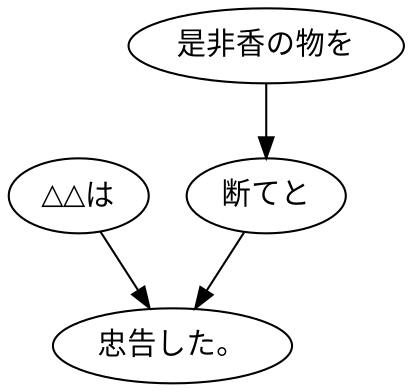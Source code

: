 digraph graph507 {
	node0 [label="△△は"];
	node1 [label="是非香の物を"];
	node2 [label="断てと"];
	node3 [label="忠告した。"];
	node0 -> node3;
	node1 -> node2;
	node2 -> node3;
}

